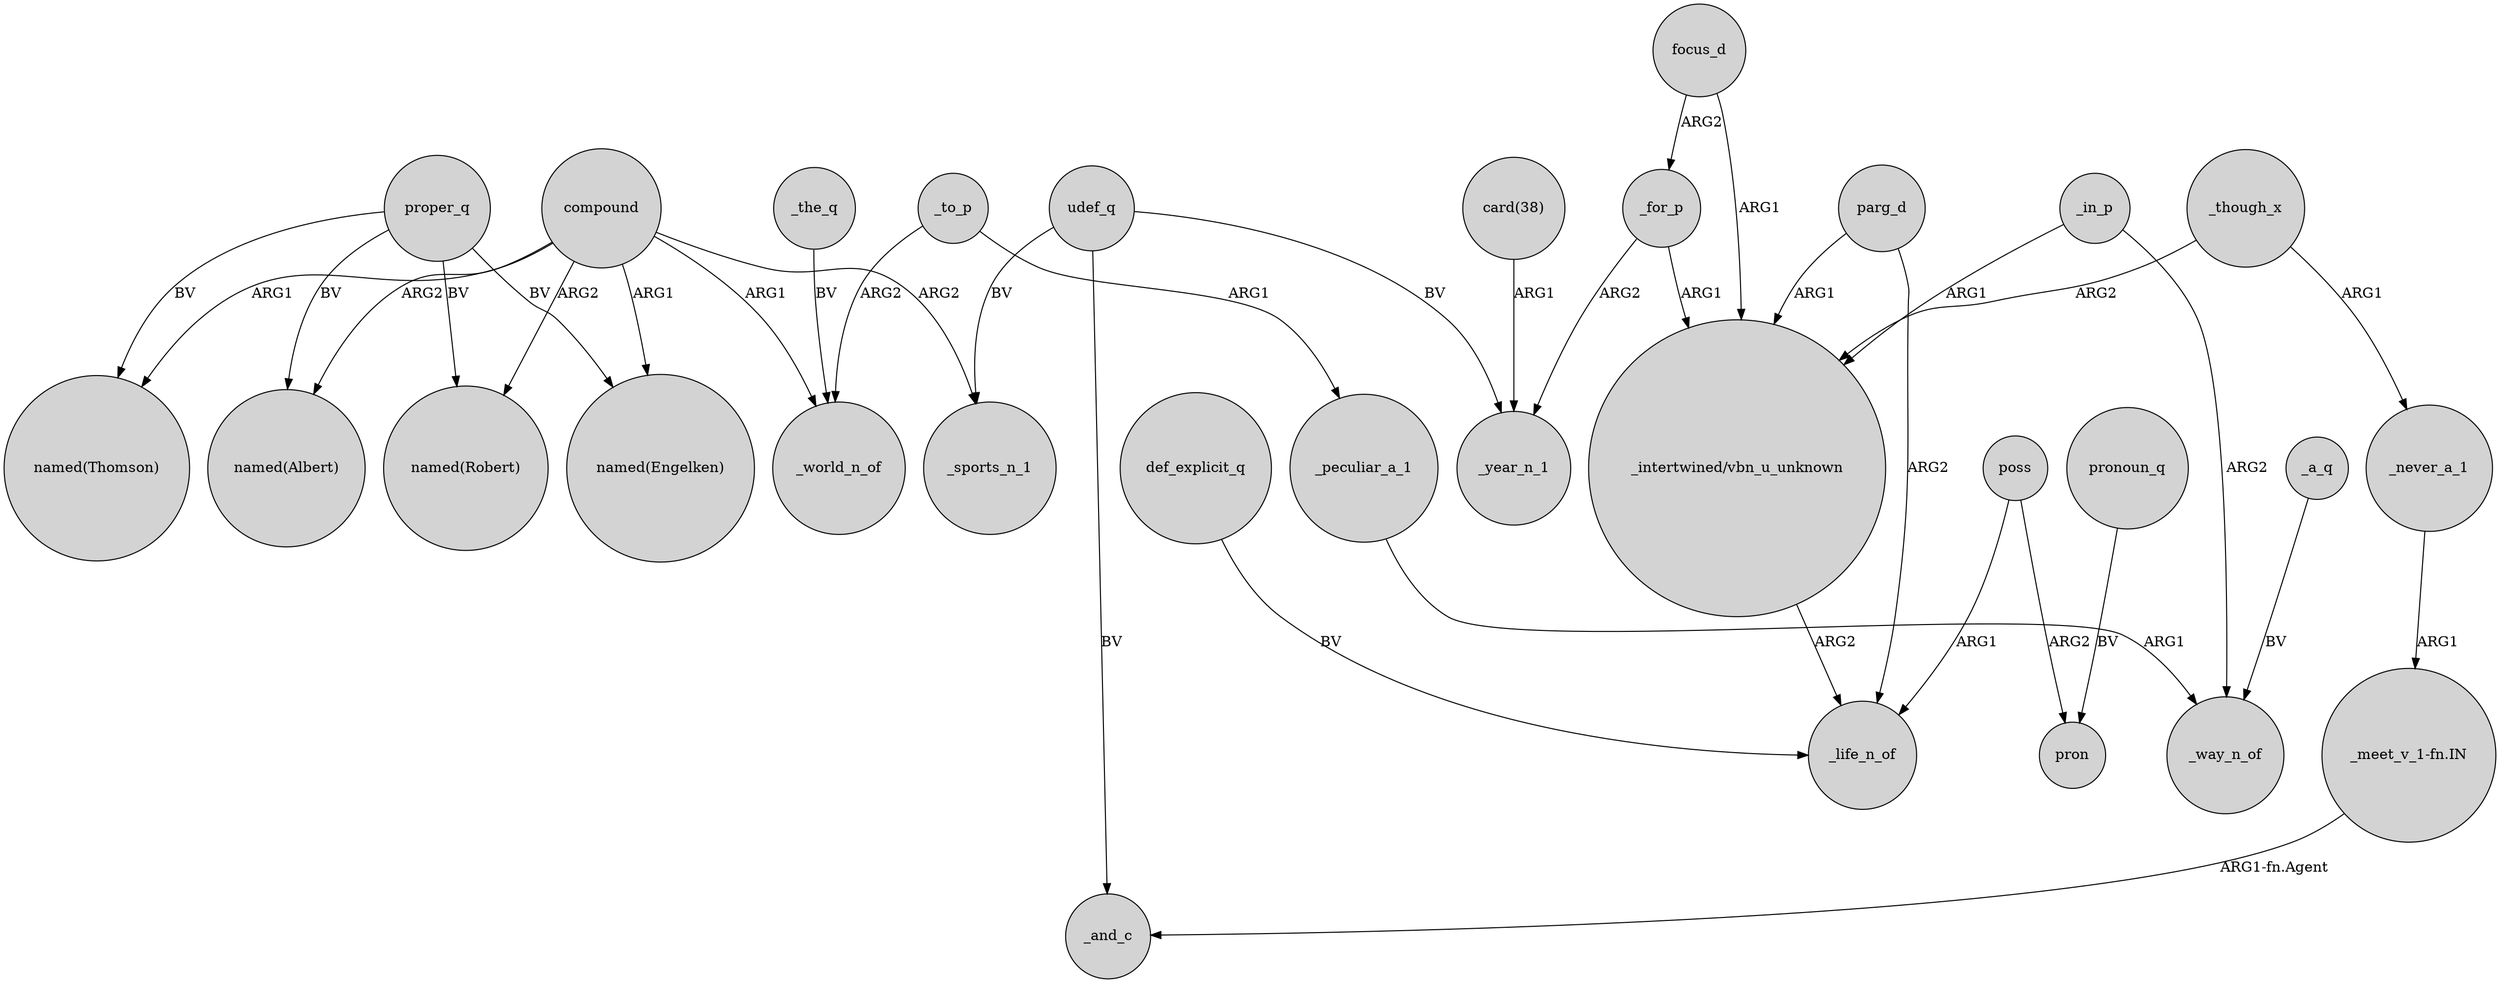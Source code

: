 digraph {
	node [shape=circle style=filled]
	_to_p -> _world_n_of [label=ARG2]
	compound -> "named(Engelken)" [label=ARG1]
	_for_p -> "_intertwined/vbn_u_unknown" [label=ARG1]
	def_explicit_q -> _life_n_of [label=BV]
	compound -> "named(Albert)" [label=ARG2]
	_for_p -> _year_n_1 [label=ARG2]
	"_meet_v_1-fn.IN" -> _and_c [label="ARG1-fn.Agent"]
	proper_q -> "named(Thomson)" [label=BV]
	poss -> pron [label=ARG2]
	compound -> _world_n_of [label=ARG1]
	parg_d -> "_intertwined/vbn_u_unknown" [label=ARG1]
	_though_x -> "_intertwined/vbn_u_unknown" [label=ARG2]
	_to_p -> _peculiar_a_1 [label=ARG1]
	compound -> "named(Robert)" [label=ARG2]
	compound -> "named(Thomson)" [label=ARG1]
	focus_d -> _for_p [label=ARG2]
	_peculiar_a_1 -> _way_n_of [label=ARG1]
	"_intertwined/vbn_u_unknown" -> _life_n_of [label=ARG2]
	_though_x -> _never_a_1 [label=ARG1]
	parg_d -> _life_n_of [label=ARG2]
	poss -> _life_n_of [label=ARG1]
	pronoun_q -> pron [label=BV]
	"card(38)" -> _year_n_1 [label=ARG1]
	proper_q -> "named(Robert)" [label=BV]
	_in_p -> "_intertwined/vbn_u_unknown" [label=ARG1]
	proper_q -> "named(Engelken)" [label=BV]
	proper_q -> "named(Albert)" [label=BV]
	udef_q -> _year_n_1 [label=BV]
	compound -> _sports_n_1 [label=ARG2]
	_never_a_1 -> "_meet_v_1-fn.IN" [label=ARG1]
	focus_d -> "_intertwined/vbn_u_unknown" [label=ARG1]
	_in_p -> _way_n_of [label=ARG2]
	_a_q -> _way_n_of [label=BV]
	udef_q -> _and_c [label=BV]
	udef_q -> _sports_n_1 [label=BV]
	_the_q -> _world_n_of [label=BV]
}
